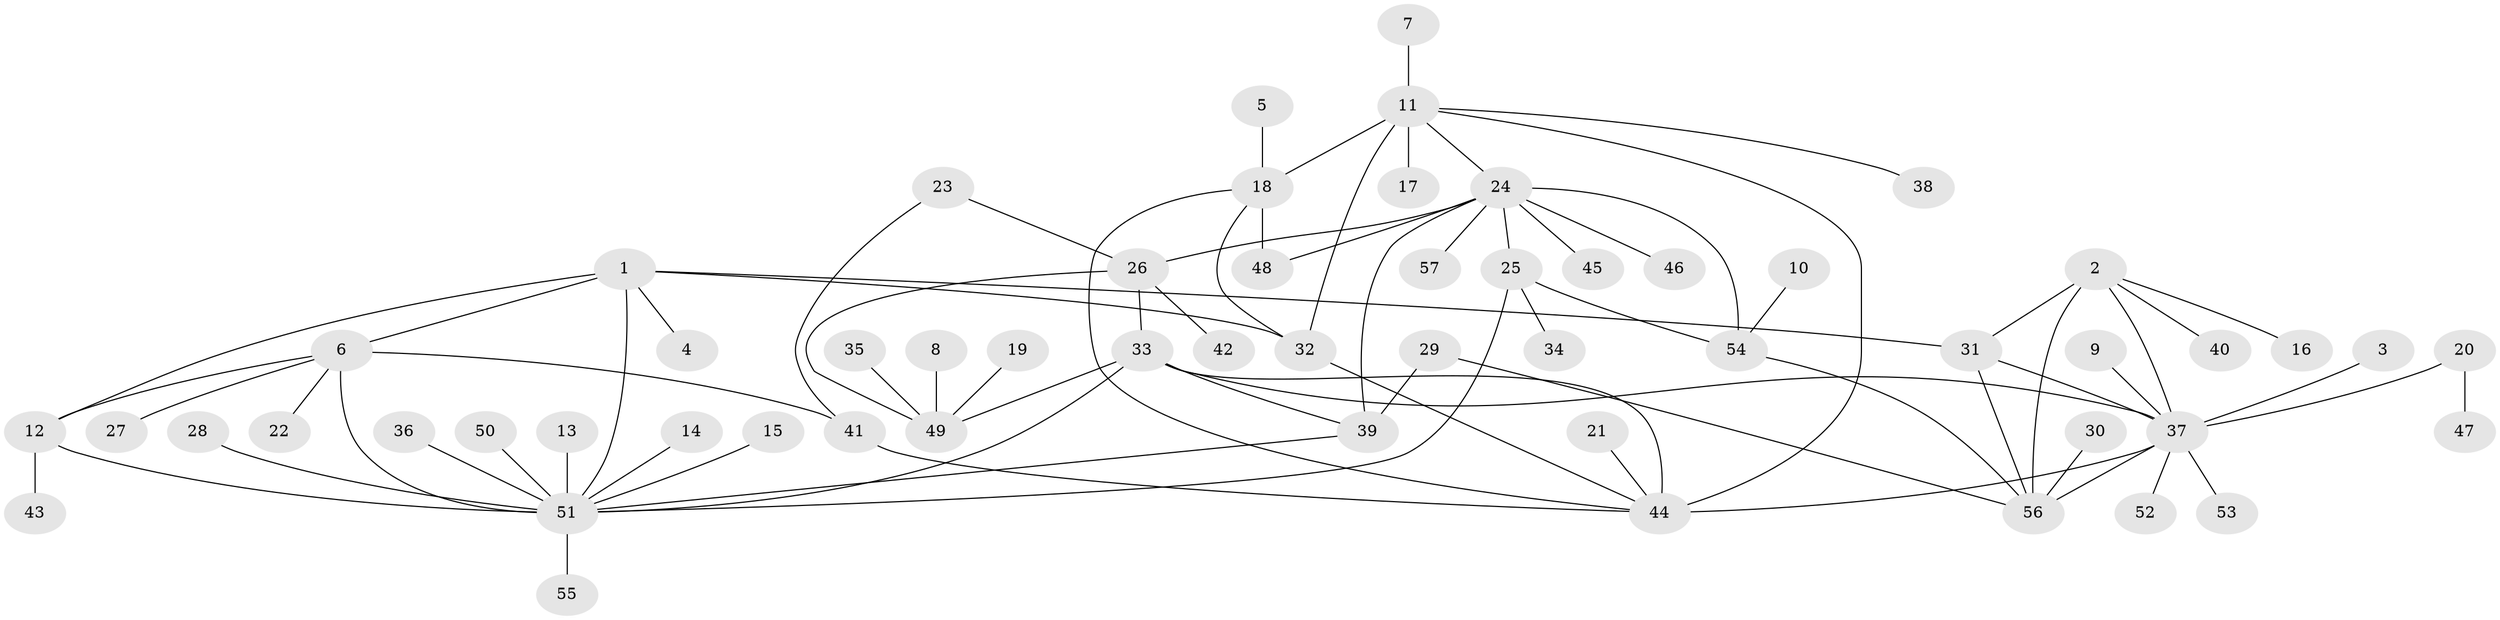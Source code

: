 // original degree distribution, {13: 0.008771929824561403, 5: 0.03508771929824561, 9: 0.017543859649122806, 6: 0.06140350877192982, 7: 0.02631578947368421, 16: 0.008771929824561403, 10: 0.008771929824561403, 8: 0.017543859649122806, 4: 0.02631578947368421, 11: 0.008771929824561403, 14: 0.008771929824561403, 2: 0.16666666666666666, 1: 0.543859649122807, 3: 0.06140350877192982}
// Generated by graph-tools (version 1.1) at 2025/02/03/09/25 03:02:44]
// undirected, 57 vertices, 79 edges
graph export_dot {
graph [start="1"]
  node [color=gray90,style=filled];
  1;
  2;
  3;
  4;
  5;
  6;
  7;
  8;
  9;
  10;
  11;
  12;
  13;
  14;
  15;
  16;
  17;
  18;
  19;
  20;
  21;
  22;
  23;
  24;
  25;
  26;
  27;
  28;
  29;
  30;
  31;
  32;
  33;
  34;
  35;
  36;
  37;
  38;
  39;
  40;
  41;
  42;
  43;
  44;
  45;
  46;
  47;
  48;
  49;
  50;
  51;
  52;
  53;
  54;
  55;
  56;
  57;
  1 -- 4 [weight=1.0];
  1 -- 6 [weight=2.0];
  1 -- 12 [weight=1.0];
  1 -- 31 [weight=1.0];
  1 -- 32 [weight=1.0];
  1 -- 51 [weight=1.0];
  2 -- 16 [weight=1.0];
  2 -- 31 [weight=2.0];
  2 -- 37 [weight=2.0];
  2 -- 40 [weight=1.0];
  2 -- 56 [weight=2.0];
  3 -- 37 [weight=1.0];
  5 -- 18 [weight=1.0];
  6 -- 12 [weight=2.0];
  6 -- 22 [weight=1.0];
  6 -- 27 [weight=1.0];
  6 -- 41 [weight=1.0];
  6 -- 51 [weight=2.0];
  7 -- 11 [weight=1.0];
  8 -- 49 [weight=1.0];
  9 -- 37 [weight=1.0];
  10 -- 54 [weight=1.0];
  11 -- 17 [weight=1.0];
  11 -- 18 [weight=2.0];
  11 -- 24 [weight=1.0];
  11 -- 32 [weight=2.0];
  11 -- 38 [weight=1.0];
  11 -- 44 [weight=2.0];
  12 -- 43 [weight=1.0];
  12 -- 51 [weight=1.0];
  13 -- 51 [weight=1.0];
  14 -- 51 [weight=1.0];
  15 -- 51 [weight=1.0];
  18 -- 32 [weight=1.0];
  18 -- 44 [weight=1.0];
  18 -- 48 [weight=1.0];
  19 -- 49 [weight=1.0];
  20 -- 37 [weight=1.0];
  20 -- 47 [weight=1.0];
  21 -- 44 [weight=1.0];
  23 -- 26 [weight=1.0];
  23 -- 41 [weight=1.0];
  24 -- 25 [weight=1.0];
  24 -- 26 [weight=1.0];
  24 -- 39 [weight=2.0];
  24 -- 45 [weight=1.0];
  24 -- 46 [weight=1.0];
  24 -- 48 [weight=1.0];
  24 -- 54 [weight=3.0];
  24 -- 57 [weight=1.0];
  25 -- 34 [weight=1.0];
  25 -- 51 [weight=1.0];
  25 -- 54 [weight=3.0];
  26 -- 33 [weight=2.0];
  26 -- 42 [weight=1.0];
  26 -- 49 [weight=4.0];
  28 -- 51 [weight=1.0];
  29 -- 39 [weight=1.0];
  29 -- 56 [weight=1.0];
  30 -- 56 [weight=1.0];
  31 -- 37 [weight=1.0];
  31 -- 56 [weight=1.0];
  32 -- 44 [weight=1.0];
  33 -- 37 [weight=1.0];
  33 -- 39 [weight=1.0];
  33 -- 44 [weight=2.0];
  33 -- 49 [weight=2.0];
  33 -- 51 [weight=1.0];
  35 -- 49 [weight=1.0];
  36 -- 51 [weight=1.0];
  37 -- 44 [weight=1.0];
  37 -- 52 [weight=1.0];
  37 -- 53 [weight=1.0];
  37 -- 56 [weight=1.0];
  39 -- 51 [weight=1.0];
  41 -- 44 [weight=1.0];
  50 -- 51 [weight=1.0];
  51 -- 55 [weight=1.0];
  54 -- 56 [weight=1.0];
}
